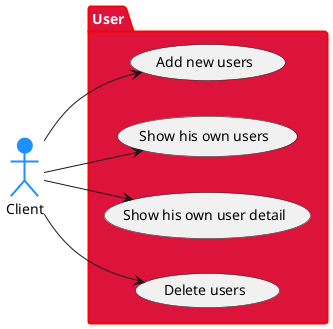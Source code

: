@startuml
left to right direction
actor Client as client #dodgerblue;line:dodgerblue;line.bold;text:black

package User #crimson;line:red;line.bold;text:white {
  usecase "Add new users" as addUsers
  usecase "Show his own users" as showUsers
  usecase "Show his own user detail" as showUser
  usecase "Delete users" as deleteUsers
}

client --> addUsers
client --> showUsers
client --> showUser
client --> deleteUsers

@enduml

